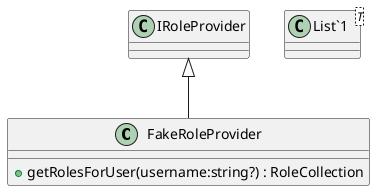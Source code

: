 @startuml
class FakeRoleProvider {
    + getRolesForUser(username:string?) : RoleCollection
}
class "List`1"<T> {
}
IRoleProvider <|-- FakeRoleProvider
@enduml
